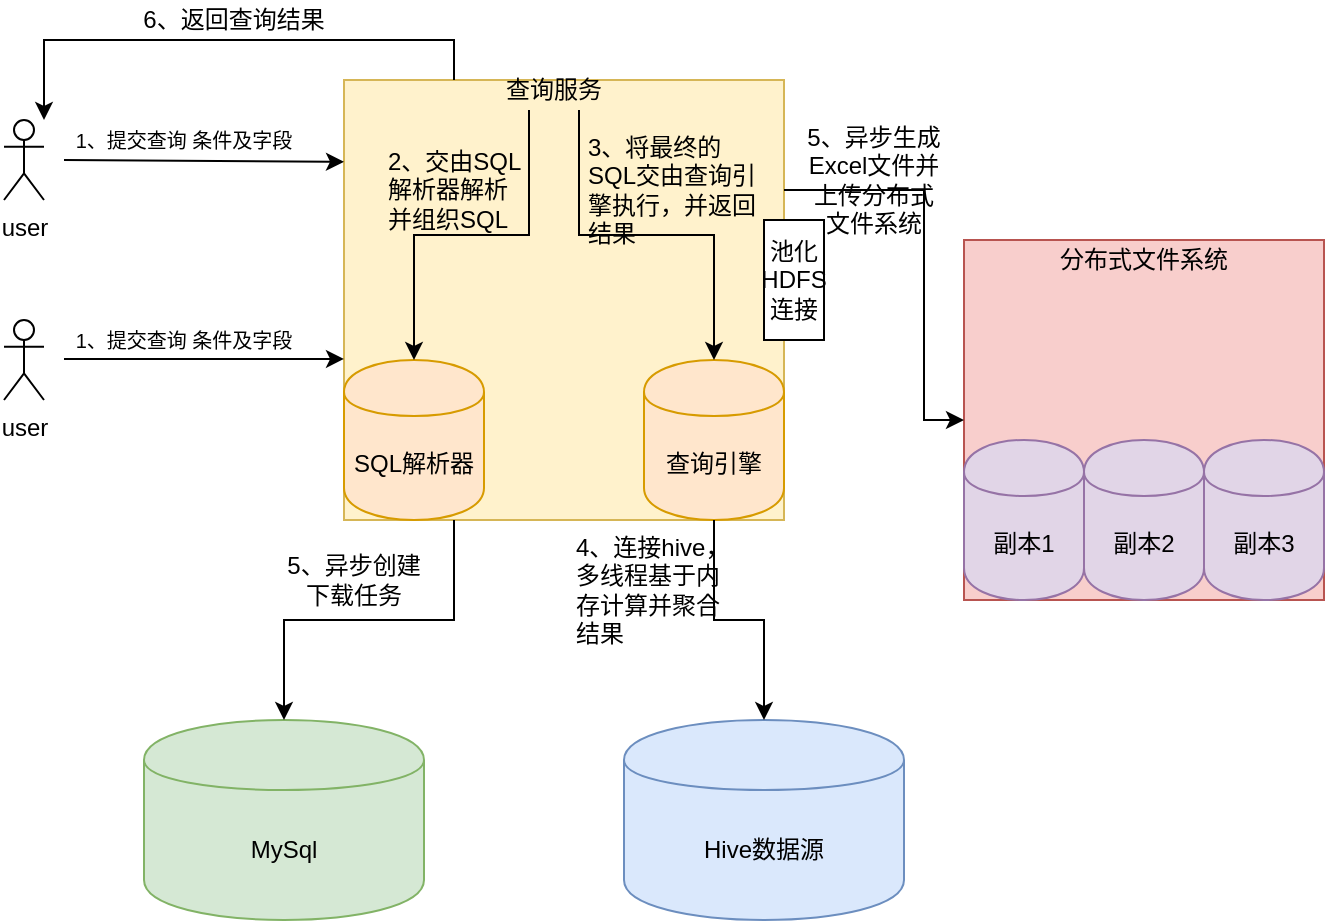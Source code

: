 <mxfile version="13.3.0" type="github">
  <diagram id="PzehBPWjw76bpSJSbIX_" name="第 1 页">
    <mxGraphModel dx="946" dy="646" grid="1" gridSize="10" guides="1" tooltips="1" connect="1" arrows="1" fold="1" page="1" pageScale="1" pageWidth="827" pageHeight="1169" math="0" shadow="0">
      <root>
        <mxCell id="0" />
        <mxCell id="1" parent="0" />
        <mxCell id="7aWwnLWc4ZIoFV8uZZTq-1" value="user" style="shape=umlActor;verticalLabelPosition=bottom;labelBackgroundColor=#ffffff;verticalAlign=top;html=1;outlineConnect=0;" vertex="1" parent="1">
          <mxGeometry x="90" y="160" width="20" height="40" as="geometry" />
        </mxCell>
        <mxCell id="7aWwnLWc4ZIoFV8uZZTq-2" value="user" style="shape=umlActor;verticalLabelPosition=bottom;labelBackgroundColor=#ffffff;verticalAlign=top;html=1;outlineConnect=0;" vertex="1" parent="1">
          <mxGeometry x="90" y="260" width="20" height="40" as="geometry" />
        </mxCell>
        <mxCell id="7aWwnLWc4ZIoFV8uZZTq-3" value="MySql" style="shape=cylinder;whiteSpace=wrap;html=1;boundedLbl=1;backgroundOutline=1;fillColor=#d5e8d4;strokeColor=#82b366;" vertex="1" parent="1">
          <mxGeometry x="160" y="460" width="140" height="100" as="geometry" />
        </mxCell>
        <mxCell id="7aWwnLWc4ZIoFV8uZZTq-4" value="" style="group" vertex="1" connectable="0" parent="1">
          <mxGeometry x="570" y="220" width="180" height="180" as="geometry" />
        </mxCell>
        <mxCell id="7aWwnLWc4ZIoFV8uZZTq-5" value="" style="whiteSpace=wrap;html=1;aspect=fixed;fillColor=#f8cecc;strokeColor=#b85450;" vertex="1" parent="7aWwnLWc4ZIoFV8uZZTq-4">
          <mxGeometry width="180" height="180" as="geometry" />
        </mxCell>
        <mxCell id="7aWwnLWc4ZIoFV8uZZTq-6" value="副本1" style="shape=cylinder;whiteSpace=wrap;html=1;boundedLbl=1;backgroundOutline=1;fillColor=#e1d5e7;strokeColor=#9673a6;" vertex="1" parent="7aWwnLWc4ZIoFV8uZZTq-4">
          <mxGeometry y="100" width="60" height="80" as="geometry" />
        </mxCell>
        <mxCell id="7aWwnLWc4ZIoFV8uZZTq-7" value="副本2" style="shape=cylinder;whiteSpace=wrap;html=1;boundedLbl=1;backgroundOutline=1;fillColor=#e1d5e7;strokeColor=#9673a6;" vertex="1" parent="7aWwnLWc4ZIoFV8uZZTq-4">
          <mxGeometry x="60" y="100" width="60" height="80" as="geometry" />
        </mxCell>
        <mxCell id="7aWwnLWc4ZIoFV8uZZTq-8" value="副本3" style="shape=cylinder;whiteSpace=wrap;html=1;boundedLbl=1;backgroundOutline=1;fillColor=#e1d5e7;strokeColor=#9673a6;" vertex="1" parent="7aWwnLWc4ZIoFV8uZZTq-4">
          <mxGeometry x="120" y="100" width="60" height="80" as="geometry" />
        </mxCell>
        <mxCell id="7aWwnLWc4ZIoFV8uZZTq-9" value="分布式文件系统" style="text;html=1;strokeColor=none;fillColor=none;align=center;verticalAlign=middle;whiteSpace=wrap;rounded=0;" vertex="1" parent="7aWwnLWc4ZIoFV8uZZTq-4">
          <mxGeometry x="40" width="100" height="20" as="geometry" />
        </mxCell>
        <mxCell id="7aWwnLWc4ZIoFV8uZZTq-10" value="" style="group" vertex="1" connectable="0" parent="1">
          <mxGeometry x="260" y="140" width="320" height="220" as="geometry" />
        </mxCell>
        <mxCell id="7aWwnLWc4ZIoFV8uZZTq-11" value="" style="whiteSpace=wrap;html=1;aspect=fixed;align=center;fillColor=#fff2cc;strokeColor=#d6b656;" vertex="1" parent="7aWwnLWc4ZIoFV8uZZTq-10">
          <mxGeometry width="220" height="220" as="geometry" />
        </mxCell>
        <mxCell id="7aWwnLWc4ZIoFV8uZZTq-12" value="SQL解析器" style="shape=cylinder;whiteSpace=wrap;html=1;boundedLbl=1;backgroundOutline=1;fillColor=#ffe6cc;strokeColor=#d79b00;" vertex="1" parent="7aWwnLWc4ZIoFV8uZZTq-10">
          <mxGeometry y="140" width="70" height="80" as="geometry" />
        </mxCell>
        <mxCell id="7aWwnLWc4ZIoFV8uZZTq-13" value="查询引擎" style="shape=cylinder;whiteSpace=wrap;html=1;boundedLbl=1;backgroundOutline=1;fillColor=#ffe6cc;strokeColor=#d79b00;" vertex="1" parent="7aWwnLWc4ZIoFV8uZZTq-10">
          <mxGeometry x="150" y="140" width="70" height="80" as="geometry" />
        </mxCell>
        <mxCell id="7aWwnLWc4ZIoFV8uZZTq-14" value="2、交由SQL解析器解析并组织SQL" style="text;html=1;strokeColor=none;fillColor=none;align=left;verticalAlign=middle;whiteSpace=wrap;rounded=0;" vertex="1" parent="7aWwnLWc4ZIoFV8uZZTq-10">
          <mxGeometry x="20" y="15" width="70" height="80" as="geometry" />
        </mxCell>
        <mxCell id="7aWwnLWc4ZIoFV8uZZTq-15" value="3、将最终的SQL交由查询引擎执行，并返回结果" style="text;html=1;strokeColor=none;fillColor=none;align=left;verticalAlign=middle;whiteSpace=wrap;rounded=0;" vertex="1" parent="7aWwnLWc4ZIoFV8uZZTq-10">
          <mxGeometry x="120" y="20" width="90" height="70" as="geometry" />
        </mxCell>
        <mxCell id="7aWwnLWc4ZIoFV8uZZTq-16" value="查询服务" style="text;html=1;strokeColor=none;fillColor=none;align=center;verticalAlign=middle;whiteSpace=wrap;rounded=0;" vertex="1" parent="7aWwnLWc4ZIoFV8uZZTq-10">
          <mxGeometry x="80" y="-5" width="50" height="20" as="geometry" />
        </mxCell>
        <mxCell id="7aWwnLWc4ZIoFV8uZZTq-17" style="edgeStyle=orthogonalEdgeStyle;rounded=0;orthogonalLoop=1;jettySize=auto;html=1;exitX=0.75;exitY=1;exitDx=0;exitDy=0;entryX=0.5;entryY=0;entryDx=0;entryDy=0;" edge="1" parent="7aWwnLWc4ZIoFV8uZZTq-10" source="7aWwnLWc4ZIoFV8uZZTq-16" target="7aWwnLWc4ZIoFV8uZZTq-13">
          <mxGeometry relative="1" as="geometry" />
        </mxCell>
        <mxCell id="7aWwnLWc4ZIoFV8uZZTq-18" style="edgeStyle=orthogonalEdgeStyle;rounded=0;orthogonalLoop=1;jettySize=auto;html=1;exitX=0.25;exitY=1;exitDx=0;exitDy=0;" edge="1" parent="7aWwnLWc4ZIoFV8uZZTq-10" source="7aWwnLWc4ZIoFV8uZZTq-16" target="7aWwnLWc4ZIoFV8uZZTq-12">
          <mxGeometry relative="1" as="geometry" />
        </mxCell>
        <mxCell id="7aWwnLWc4ZIoFV8uZZTq-19" value="池化HDFS连接" style="rounded=0;whiteSpace=wrap;html=1;" vertex="1" parent="7aWwnLWc4ZIoFV8uZZTq-10">
          <mxGeometry x="210" y="70" width="30" height="60" as="geometry" />
        </mxCell>
        <mxCell id="7aWwnLWc4ZIoFV8uZZTq-20" value="Hive数据源" style="shape=cylinder;whiteSpace=wrap;html=1;boundedLbl=1;backgroundOutline=1;fillColor=#dae8fc;strokeColor=#6c8ebf;" vertex="1" parent="1">
          <mxGeometry x="400" y="460" width="140" height="100" as="geometry" />
        </mxCell>
        <mxCell id="7aWwnLWc4ZIoFV8uZZTq-21" value="" style="endArrow=classic;html=1;entryX=0;entryY=0.186;entryDx=0;entryDy=0;entryPerimeter=0;" edge="1" parent="1" target="7aWwnLWc4ZIoFV8uZZTq-11">
          <mxGeometry width="50" height="50" relative="1" as="geometry">
            <mxPoint x="120" y="180" as="sourcePoint" />
            <mxPoint x="249" y="178" as="targetPoint" />
          </mxGeometry>
        </mxCell>
        <mxCell id="7aWwnLWc4ZIoFV8uZZTq-22" value="" style="endArrow=classic;html=1;entryX=0;entryY=0.634;entryDx=0;entryDy=0;entryPerimeter=0;" edge="1" parent="1" target="7aWwnLWc4ZIoFV8uZZTq-11">
          <mxGeometry width="50" height="50" relative="1" as="geometry">
            <mxPoint x="120" y="279.5" as="sourcePoint" />
            <mxPoint x="240" y="279.5" as="targetPoint" />
          </mxGeometry>
        </mxCell>
        <mxCell id="7aWwnLWc4ZIoFV8uZZTq-23" value="&lt;font style=&quot;font-size: 10px&quot;&gt;1、提交查询 条件及字段&lt;/font&gt;" style="text;html=1;strokeColor=none;fillColor=none;align=center;verticalAlign=middle;whiteSpace=wrap;rounded=0;" vertex="1" parent="1">
          <mxGeometry x="110" y="160" width="140" height="20" as="geometry" />
        </mxCell>
        <mxCell id="7aWwnLWc4ZIoFV8uZZTq-24" value="&lt;font style=&quot;font-size: 10px&quot;&gt;1、提交查询 条件及字段&lt;/font&gt;" style="text;html=1;strokeColor=none;fillColor=none;align=center;verticalAlign=middle;whiteSpace=wrap;rounded=0;" vertex="1" parent="1">
          <mxGeometry x="110" y="260" width="140" height="20" as="geometry" />
        </mxCell>
        <mxCell id="7aWwnLWc4ZIoFV8uZZTq-25" style="edgeStyle=orthogonalEdgeStyle;rounded=0;orthogonalLoop=1;jettySize=auto;html=1;exitX=1;exitY=0.25;exitDx=0;exitDy=0;" edge="1" parent="1" source="7aWwnLWc4ZIoFV8uZZTq-11" target="7aWwnLWc4ZIoFV8uZZTq-5">
          <mxGeometry relative="1" as="geometry">
            <Array as="points">
              <mxPoint x="550" y="195" />
              <mxPoint x="550" y="310" />
            </Array>
          </mxGeometry>
        </mxCell>
        <mxCell id="7aWwnLWc4ZIoFV8uZZTq-26" style="edgeStyle=orthogonalEdgeStyle;rounded=0;orthogonalLoop=1;jettySize=auto;html=1;exitX=0.25;exitY=1;exitDx=0;exitDy=0;" edge="1" parent="1" source="7aWwnLWc4ZIoFV8uZZTq-11" target="7aWwnLWc4ZIoFV8uZZTq-3">
          <mxGeometry relative="1" as="geometry" />
        </mxCell>
        <mxCell id="7aWwnLWc4ZIoFV8uZZTq-27" style="edgeStyle=orthogonalEdgeStyle;rounded=0;orthogonalLoop=1;jettySize=auto;html=1;exitX=0.5;exitY=1;exitDx=0;exitDy=0;" edge="1" parent="1" source="7aWwnLWc4ZIoFV8uZZTq-13" target="7aWwnLWc4ZIoFV8uZZTq-20">
          <mxGeometry relative="1" as="geometry" />
        </mxCell>
        <mxCell id="7aWwnLWc4ZIoFV8uZZTq-28" value="4、连接hive，多线程基于内存计算并聚合结果" style="text;html=1;strokeColor=none;fillColor=none;align=left;verticalAlign=middle;whiteSpace=wrap;rounded=0;" vertex="1" parent="1">
          <mxGeometry x="374" y="360" width="80" height="70" as="geometry" />
        </mxCell>
        <mxCell id="7aWwnLWc4ZIoFV8uZZTq-29" value="5、异步创建下载任务" style="text;html=1;strokeColor=none;fillColor=none;align=center;verticalAlign=middle;whiteSpace=wrap;rounded=0;" vertex="1" parent="1">
          <mxGeometry x="230" y="380" width="70" height="20" as="geometry" />
        </mxCell>
        <mxCell id="7aWwnLWc4ZIoFV8uZZTq-30" value="5、异步生成Excel文件并上传分布式文件系统" style="text;html=1;strokeColor=none;fillColor=none;align=center;verticalAlign=middle;whiteSpace=wrap;rounded=0;" vertex="1" parent="1">
          <mxGeometry x="490" y="180" width="70" height="20" as="geometry" />
        </mxCell>
        <mxCell id="7aWwnLWc4ZIoFV8uZZTq-31" style="edgeStyle=orthogonalEdgeStyle;rounded=0;orthogonalLoop=1;jettySize=auto;html=1;exitX=0.25;exitY=0;exitDx=0;exitDy=0;entryX=0;entryY=0;entryDx=0;entryDy=0;" edge="1" parent="1" source="7aWwnLWc4ZIoFV8uZZTq-11" target="7aWwnLWc4ZIoFV8uZZTq-23">
          <mxGeometry relative="1" as="geometry" />
        </mxCell>
        <mxCell id="7aWwnLWc4ZIoFV8uZZTq-32" value="6、返回查询结果" style="text;html=1;strokeColor=none;fillColor=none;align=center;verticalAlign=middle;whiteSpace=wrap;rounded=0;" vertex="1" parent="1">
          <mxGeometry x="150" y="100" width="110" height="20" as="geometry" />
        </mxCell>
      </root>
    </mxGraphModel>
  </diagram>
</mxfile>
